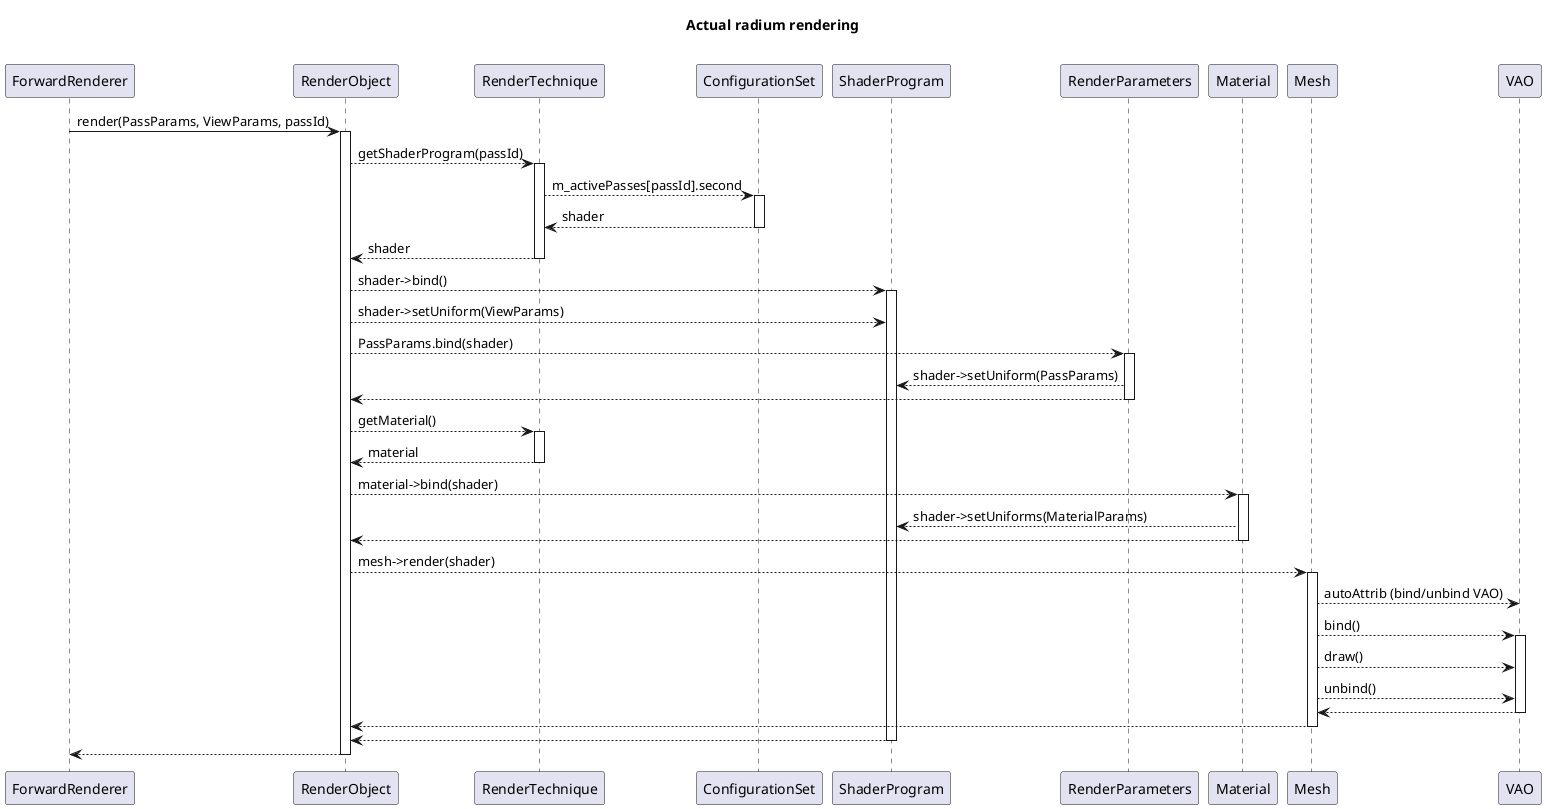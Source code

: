 @startuml
/'
skinparam backgroundColor #EEEBDC
skinparam handwritten true

skinparam sequence {
	ArrowColor DeepSkyBlue
	ActorBorderColor DeepSkyBlue
	LifeLineBorderColor blue
	LifeLineBackgroundColor #A9DCDF

	ParticipantBorderColor DeepSkyBlue
	ParticipantBackgroundColor DodgerBlue
	ParticipantFontName Impact
	ParticipantFontSize 17
	ParticipantFontColor #A9DCDF

	ActorBackgroundColor aqua
	ActorFontColor DeepSkyBlue
	ActorFontSize 17
	ActorFontName Aapex
}
'/
title Actual radium rendering\n

ForwardRenderer -> RenderObject ++ : render(PassParams, ViewParams, passId)
    RenderObject --> RenderTechnique ++ : getShaderProgram(passId)
        RenderTechnique --> ConfigurationSet ++ : m_activePasses[passId].second
        return shader
    return shader
    RenderObject --> ShaderProgram ++ : shader->bind()
        RenderObject --> ShaderProgram : shader->setUniform(ViewParams)
        RenderObject --> RenderParameters ++ : PassParams.bind(shader)
        RenderParameters --> ShaderProgram : shader->setUniform(PassParams)
        return
    RenderObject --> RenderTechnique ++ : getMaterial()
    return material
    RenderObject --> Material ++ : material->bind(shader)
        Material --> ShaderProgram : shader->setUniforms(MaterialParams)
        return
    RenderObject --> Mesh ++ : mesh->render(shader)
        Mesh --> VAO : autoAttrib (bind/unbind VAO)
        Mesh --> VAO ++ : bind()
            Mesh --> VAO : draw()
            Mesh --> VAO : unbind()
            return
        return
    return
 return

 @enduml
